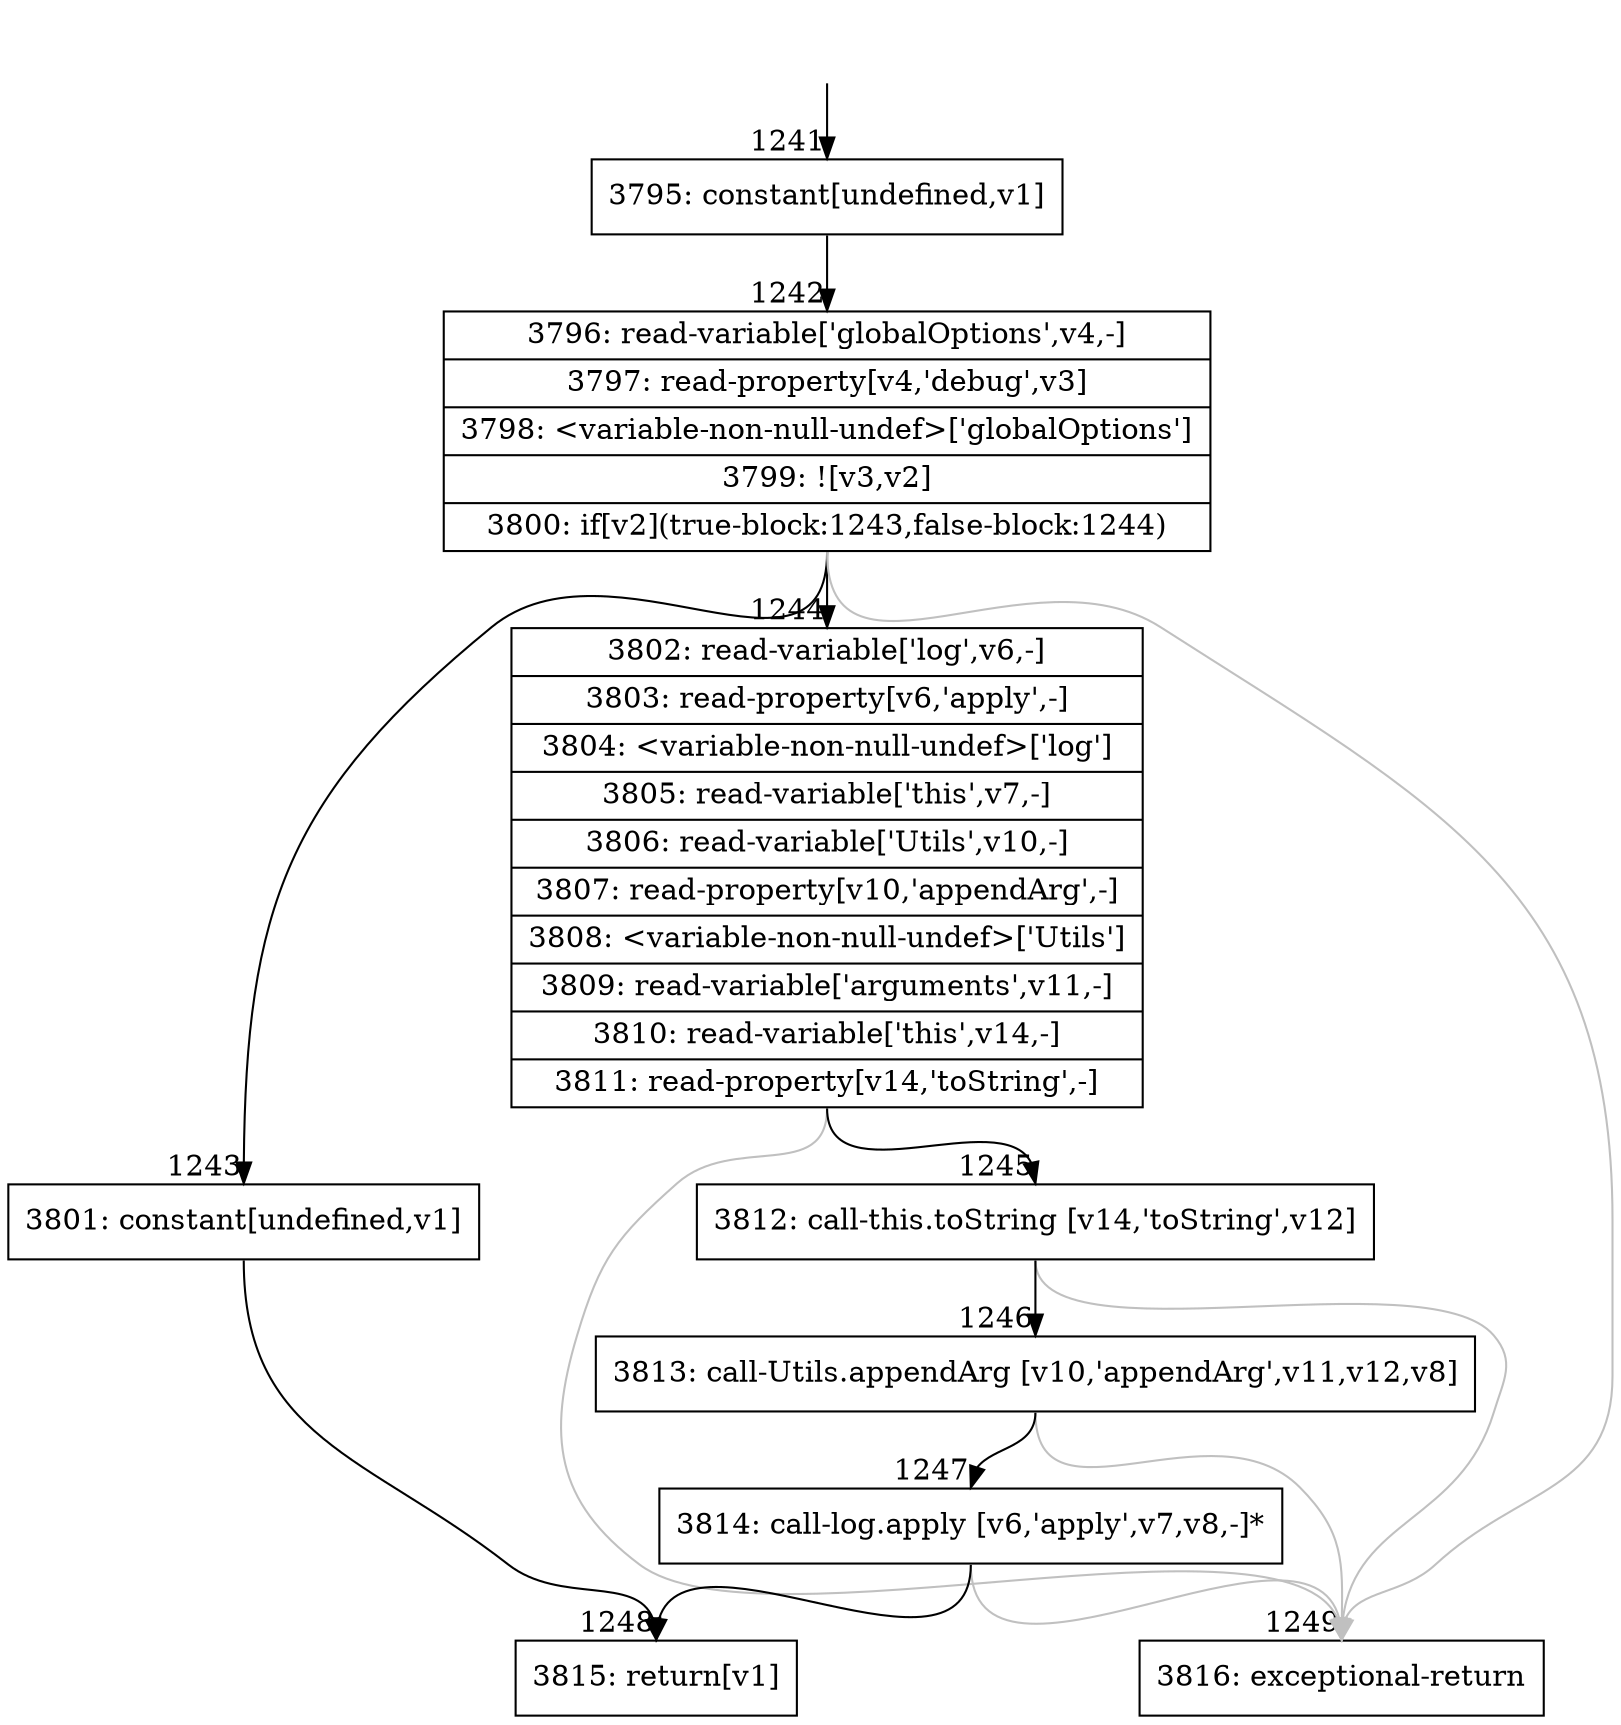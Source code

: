 digraph {
rankdir="TD"
BB_entry98[shape=none,label=""];
BB_entry98 -> BB1241 [tailport=s, headport=n, headlabel="    1241"]
BB1241 [shape=record label="{3795: constant[undefined,v1]}" ] 
BB1241 -> BB1242 [tailport=s, headport=n, headlabel="      1242"]
BB1242 [shape=record label="{3796: read-variable['globalOptions',v4,-]|3797: read-property[v4,'debug',v3]|3798: \<variable-non-null-undef\>['globalOptions']|3799: ![v3,v2]|3800: if[v2](true-block:1243,false-block:1244)}" ] 
BB1242 -> BB1243 [tailport=s, headport=n, headlabel="      1243"]
BB1242 -> BB1244 [tailport=s, headport=n, headlabel="      1244"]
BB1242 -> BB1249 [tailport=s, headport=n, color=gray, headlabel="      1249"]
BB1243 [shape=record label="{3801: constant[undefined,v1]}" ] 
BB1243 -> BB1248 [tailport=s, headport=n, headlabel="      1248"]
BB1244 [shape=record label="{3802: read-variable['log',v6,-]|3803: read-property[v6,'apply',-]|3804: \<variable-non-null-undef\>['log']|3805: read-variable['this',v7,-]|3806: read-variable['Utils',v10,-]|3807: read-property[v10,'appendArg',-]|3808: \<variable-non-null-undef\>['Utils']|3809: read-variable['arguments',v11,-]|3810: read-variable['this',v14,-]|3811: read-property[v14,'toString',-]}" ] 
BB1244 -> BB1245 [tailport=s, headport=n, headlabel="      1245"]
BB1244 -> BB1249 [tailport=s, headport=n, color=gray]
BB1245 [shape=record label="{3812: call-this.toString [v14,'toString',v12]}" ] 
BB1245 -> BB1246 [tailport=s, headport=n, headlabel="      1246"]
BB1245 -> BB1249 [tailport=s, headport=n, color=gray]
BB1246 [shape=record label="{3813: call-Utils.appendArg [v10,'appendArg',v11,v12,v8]}" ] 
BB1246 -> BB1247 [tailport=s, headport=n, headlabel="      1247"]
BB1246 -> BB1249 [tailport=s, headport=n, color=gray]
BB1247 [shape=record label="{3814: call-log.apply [v6,'apply',v7,v8,-]*}" ] 
BB1247 -> BB1248 [tailport=s, headport=n]
BB1247 -> BB1249 [tailport=s, headport=n, color=gray]
BB1248 [shape=record label="{3815: return[v1]}" ] 
BB1249 [shape=record label="{3816: exceptional-return}" ] 
//#$~ 1058
}
